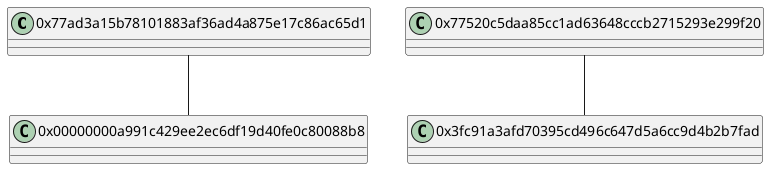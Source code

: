 @startuml xxx
0x77ad3a15b78101883af36ad4a875e17c86ac65d1 -- 0x00000000a991c429ee2ec6df19d40fe0c80088b8
0x77520c5daa85cc1ad63648cccb2715293e299f20 -- 0x3fc91a3afd70395cd496c647d5a6cc9d4b2b7fad
@enduml